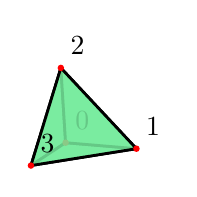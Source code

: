 % polymake for aryamanjal
% Mon Feb 20 14:20:56 2023
% unnamed

\begin{tikzpicture}[x  = {(0.9cm,-0.076cm)},
                    y  = {(-0.06cm,0.95cm)},
                    z  = {(-0.44cm,-0.29cm)},
                    scale = 1,
                    color = {lightgray}]


  % DEF COORDINATES
  \coordinate (v0_unnamed__1) at (0, 0, 0);
  \coordinate (v1_unnamed__1) at (1, 0, 0);
  \coordinate (v2_unnamed__1) at (0, 1, 0);
  \coordinate (v3_unnamed__1) at (0, 0, 1);


  % VERTEXCOLOR
  \definecolor{vertexcolor_unnamed__1}{rgb}{ 1 0 0 }

  % DEF VERTEXSTYLES
  \tikzstyle{vertexstyle_unnamed__1_0} = [circle, scale=0.25, fill=vertexcolor_unnamed__1,label={[text=black, above right, align=left]:0},]
  \tikzstyle{vertexstyle_unnamed__1_1} = [circle, scale=0.25, fill=vertexcolor_unnamed__1,label={[text=black, above right, align=left]:1},]
  \tikzstyle{vertexstyle_unnamed__1_2} = [circle, scale=0.25, fill=vertexcolor_unnamed__1,label={[text=black, above right, align=left]:2},]
  \tikzstyle{vertexstyle_unnamed__1_3} = [circle, scale=0.25, fill=vertexcolor_unnamed__1,label={[text=black, above right, align=left]:3},]

  % FACETCOLOR
  \definecolor{facetcolor_unnamed__1}{rgb}{ 0.467 0.925 0.62 }

  % EDGECOLOR
  \definecolor{edgecolor_unnamed__1}{rgb}{ 0 0 0 }
  \tikzstyle{facetstyle_unnamed__1} = [fill=facetcolor_unnamed__1, fill opacity=0.85, draw=edgecolor_unnamed__1, line width=1 pt, line cap=round, line join=round]

  % FACES and EDGES and POINTS in the right order
  \draw[facetstyle_unnamed__1] (v0_unnamed__1) -- (v3_unnamed__1) -- (v2_unnamed__1) -- (v0_unnamed__1) -- cycle;
  \draw[facetstyle_unnamed__1] (v1_unnamed__1) -- (v3_unnamed__1) -- (v0_unnamed__1) -- (v1_unnamed__1) -- cycle;
  \draw[facetstyle_unnamed__1] (v0_unnamed__1) -- (v2_unnamed__1) -- (v1_unnamed__1) -- (v0_unnamed__1) -- cycle;

  % POINTS
   \node at (v0_unnamed__1) [vertexstyle_unnamed__1_0] {};

  \draw[facetstyle_unnamed__1] (v2_unnamed__1) -- (v3_unnamed__1) -- (v1_unnamed__1) -- (v2_unnamed__1) -- cycle;

  % POINTS
  \foreach \i in {3,2,1} {
    \node at (v\i_unnamed__1) [vertexstyle_unnamed__1_\i] {};
  }


\end{tikzpicture}
